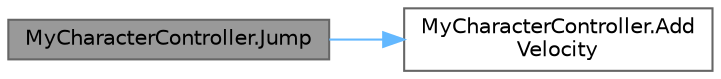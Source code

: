 digraph "MyCharacterController.Jump"
{
 // LATEX_PDF_SIZE
  bgcolor="transparent";
  edge [fontname=Helvetica,fontsize=10,labelfontname=Helvetica,labelfontsize=10];
  node [fontname=Helvetica,fontsize=10,shape=box,height=0.2,width=0.4];
  rankdir="LR";
  Node1 [id="Node000001",label="MyCharacterController.Jump",height=0.2,width=0.4,color="gray40", fillcolor="grey60", style="filled", fontcolor="black",tooltip=" "];
  Node1 -> Node2 [id="edge1_Node000001_Node000002",color="steelblue1",style="solid",tooltip=" "];
  Node2 [id="Node000002",label="MyCharacterController.Add\lVelocity",height=0.2,width=0.4,color="grey40", fillcolor="white", style="filled",URL="$class_my_character_controller.html#aff53d43b677adcb6354dea7672f1d4c2",tooltip=" "];
}

